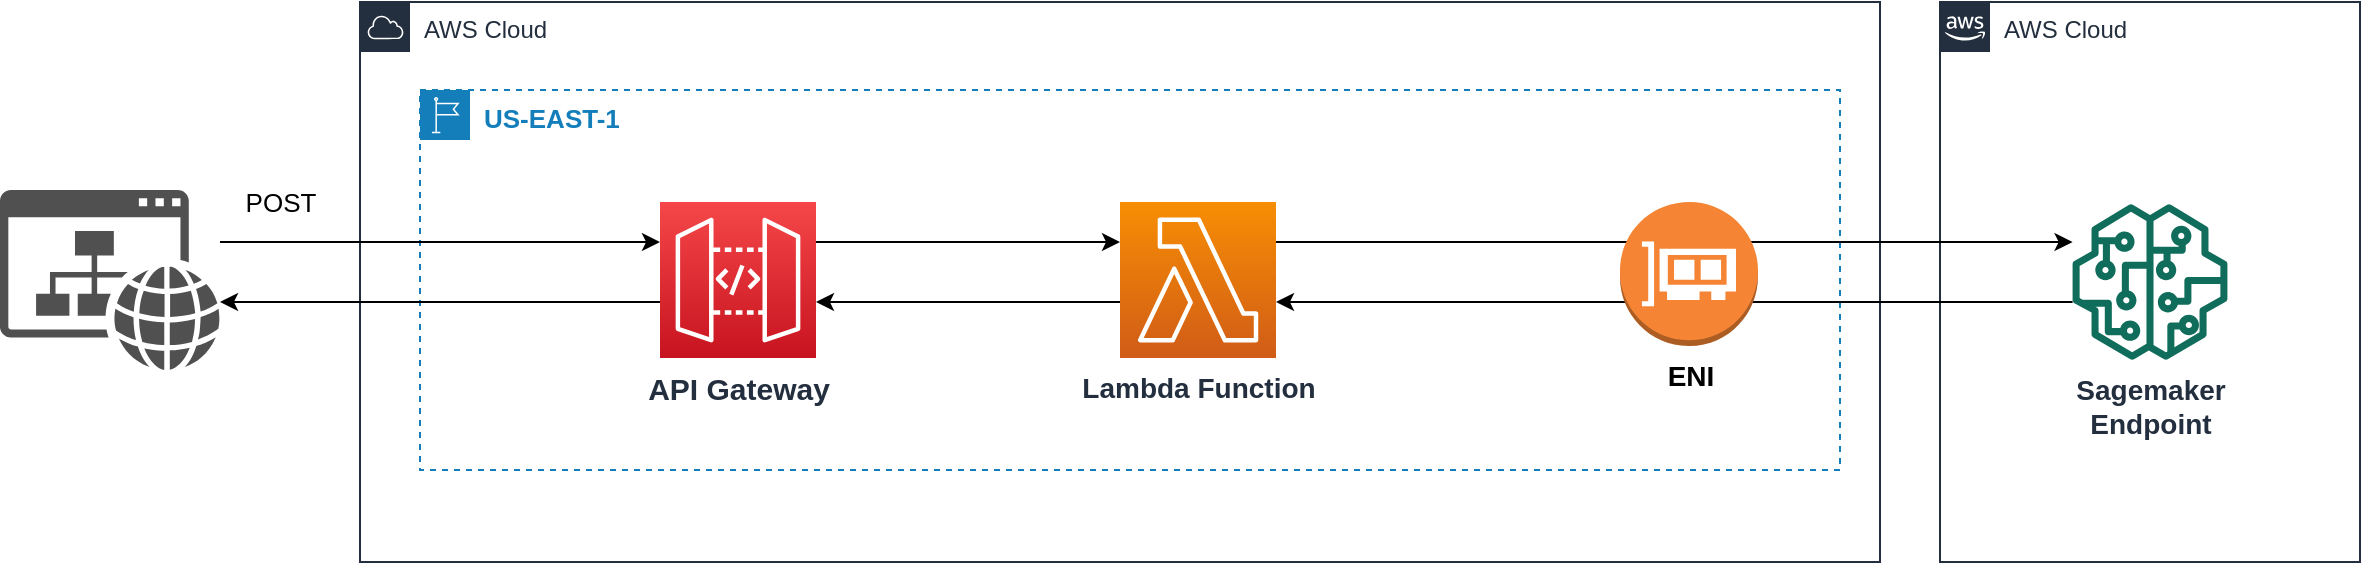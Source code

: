 <mxfile version="13.10.0" type="device"><diagram id="NQIOB8z1i2YdTSopxl7Y" name="Page-1"><mxGraphModel dx="1620" dy="733" grid="0" gridSize="10" guides="1" tooltips="1" connect="1" arrows="1" fold="1" page="0" pageScale="1" pageWidth="1169" pageHeight="827" math="0" shadow="0"><root><mxCell id="0"/><mxCell id="1" parent="0"/><mxCell id="r2OyKe0JfCUPESJ3lKcD-12" value="AWS Cloud" style="points=[[0,0],[0.25,0],[0.5,0],[0.75,0],[1,0],[1,0.25],[1,0.5],[1,0.75],[1,1],[0.75,1],[0.5,1],[0.25,1],[0,1],[0,0.75],[0,0.5],[0,0.25]];outlineConnect=0;gradientColor=none;html=1;whiteSpace=wrap;fontSize=12;fontStyle=0;shape=mxgraph.aws4.group;grIcon=mxgraph.aws4.group_aws_cloud_alt;strokeColor=#232F3E;fillColor=none;verticalAlign=top;align=left;spacingLeft=30;fontColor=#232F3E;dashed=0;" vertex="1" parent="1"><mxGeometry x="850" y="60" width="210" height="280" as="geometry"/></mxCell><mxCell id="r2OyKe0JfCUPESJ3lKcD-8" value="AWS Cloud" style="points=[[0,0],[0.25,0],[0.5,0],[0.75,0],[1,0],[1,0.25],[1,0.5],[1,0.75],[1,1],[0.75,1],[0.5,1],[0.25,1],[0,1],[0,0.75],[0,0.5],[0,0.25]];outlineConnect=0;gradientColor=none;html=1;whiteSpace=wrap;fontSize=12;fontStyle=0;shape=mxgraph.aws4.group;grIcon=mxgraph.aws4.group_aws_cloud;strokeColor=#232F3E;fillColor=none;verticalAlign=top;align=left;spacingLeft=30;fontColor=#232F3E;dashed=0;" vertex="1" parent="1"><mxGeometry x="60" y="60" width="760" height="280" as="geometry"/></mxCell><mxCell id="r2OyKe0JfCUPESJ3lKcD-9" value="US-EAST-1" style="points=[[0,0],[0.25,0],[0.5,0],[0.75,0],[1,0],[1,0.25],[1,0.5],[1,0.75],[1,1],[0.75,1],[0.5,1],[0.25,1],[0,1],[0,0.75],[0,0.5],[0,0.25]];outlineConnect=0;gradientColor=none;html=1;whiteSpace=wrap;fontSize=13;fontStyle=1;shape=mxgraph.aws4.group;grIcon=mxgraph.aws4.group_region;strokeColor=#147EBA;fillColor=none;verticalAlign=top;align=left;spacingLeft=30;fontColor=#147EBA;dashed=1;" vertex="1" parent="1"><mxGeometry x="90" y="104" width="710" height="190" as="geometry"/></mxCell><mxCell id="r2OyKe0JfCUPESJ3lKcD-4" style="edgeStyle=orthogonalEdgeStyle;rounded=0;orthogonalLoop=1;jettySize=auto;html=1;" edge="1" parent="1" source="r2OyKe0JfCUPESJ3lKcD-1" target="r2OyKe0JfCUPESJ3lKcD-2"><mxGeometry relative="1" as="geometry"><Array as="points"><mxPoint x="410" y="180"/><mxPoint x="410" y="180"/></Array></mxGeometry></mxCell><mxCell id="r2OyKe0JfCUPESJ3lKcD-15" style="edgeStyle=orthogonalEdgeStyle;rounded=0;orthogonalLoop=1;jettySize=auto;html=1;fontSize=13;" edge="1" parent="1" source="r2OyKe0JfCUPESJ3lKcD-1" target="r2OyKe0JfCUPESJ3lKcD-13"><mxGeometry relative="1" as="geometry"><Array as="points"><mxPoint x="30" y="210"/><mxPoint x="30" y="210"/></Array></mxGeometry></mxCell><mxCell id="r2OyKe0JfCUPESJ3lKcD-1" value="API Gateway" style="outlineConnect=0;fontColor=#232F3E;gradientColor=#F54749;gradientDirection=north;fillColor=#C7131F;strokeColor=#ffffff;dashed=0;verticalLabelPosition=bottom;verticalAlign=top;align=center;html=1;fontSize=15;fontStyle=1;aspect=fixed;shape=mxgraph.aws4.resourceIcon;resIcon=mxgraph.aws4.api_gateway;" vertex="1" parent="1"><mxGeometry x="210" y="160" width="78" height="78" as="geometry"/></mxCell><mxCell id="r2OyKe0JfCUPESJ3lKcD-5" style="edgeStyle=orthogonalEdgeStyle;rounded=0;orthogonalLoop=1;jettySize=auto;html=1;" edge="1" parent="1" source="r2OyKe0JfCUPESJ3lKcD-2" target="r2OyKe0JfCUPESJ3lKcD-3"><mxGeometry relative="1" as="geometry"><Array as="points"><mxPoint x="550" y="180"/><mxPoint x="550" y="180"/></Array></mxGeometry></mxCell><mxCell id="r2OyKe0JfCUPESJ3lKcD-7" style="edgeStyle=orthogonalEdgeStyle;rounded=0;orthogonalLoop=1;jettySize=auto;html=1;" edge="1" parent="1" source="r2OyKe0JfCUPESJ3lKcD-2" target="r2OyKe0JfCUPESJ3lKcD-1"><mxGeometry relative="1" as="geometry"><Array as="points"><mxPoint x="370" y="210"/><mxPoint x="370" y="210"/></Array></mxGeometry></mxCell><mxCell id="r2OyKe0JfCUPESJ3lKcD-2" value="Lambda Function" style="outlineConnect=0;fontColor=#232F3E;gradientColor=#F78E04;gradientDirection=north;fillColor=#D05C17;strokeColor=#ffffff;dashed=0;verticalLabelPosition=bottom;verticalAlign=top;align=center;html=1;fontSize=14;fontStyle=1;aspect=fixed;shape=mxgraph.aws4.resourceIcon;resIcon=mxgraph.aws4.lambda;" vertex="1" parent="1"><mxGeometry x="440" y="160" width="78" height="78" as="geometry"/></mxCell><mxCell id="r2OyKe0JfCUPESJ3lKcD-6" style="edgeStyle=orthogonalEdgeStyle;rounded=0;orthogonalLoop=1;jettySize=auto;html=1;" edge="1" parent="1" source="r2OyKe0JfCUPESJ3lKcD-3" target="r2OyKe0JfCUPESJ3lKcD-2"><mxGeometry relative="1" as="geometry"><Array as="points"><mxPoint x="610" y="210"/><mxPoint x="610" y="210"/></Array></mxGeometry></mxCell><mxCell id="r2OyKe0JfCUPESJ3lKcD-3" value="Sagemaker&lt;br style=&quot;font-size: 14px;&quot;&gt;Endpoint" style="outlineConnect=0;fontColor=#232F3E;gradientColor=none;fillColor=#116D5B;strokeColor=none;dashed=0;verticalLabelPosition=bottom;verticalAlign=top;align=center;html=1;fontSize=14;fontStyle=1;aspect=fixed;pointerEvents=1;shape=mxgraph.aws4.sagemaker_model;" vertex="1" parent="1"><mxGeometry x="916" y="161" width="78" height="78" as="geometry"/></mxCell><mxCell id="r2OyKe0JfCUPESJ3lKcD-10" value="ENI" style="outlineConnect=0;dashed=0;verticalLabelPosition=bottom;verticalAlign=top;align=center;html=1;shape=mxgraph.aws3.elastic_network_interface;fillColor=#F58534;gradientColor=none;fontStyle=1;fontSize=14;" vertex="1" parent="1"><mxGeometry x="690" y="160" width="69" height="72" as="geometry"/></mxCell><mxCell id="r2OyKe0JfCUPESJ3lKcD-14" value="POST" style="edgeStyle=orthogonalEdgeStyle;rounded=0;orthogonalLoop=1;jettySize=auto;html=1;fontSize=13;" edge="1" parent="1" source="r2OyKe0JfCUPESJ3lKcD-13" target="r2OyKe0JfCUPESJ3lKcD-1"><mxGeometry x="-0.727" y="20" relative="1" as="geometry"><Array as="points"><mxPoint x="80" y="180"/><mxPoint x="80" y="180"/></Array><mxPoint as="offset"/></mxGeometry></mxCell><mxCell id="r2OyKe0JfCUPESJ3lKcD-13" value="" style="pointerEvents=1;shadow=0;dashed=0;html=1;strokeColor=none;fillColor=#505050;labelPosition=center;verticalLabelPosition=bottom;verticalAlign=top;outlineConnect=0;align=center;shape=mxgraph.office.concepts.website;fontSize=13;" vertex="1" parent="1"><mxGeometry x="-120" y="154" width="110" height="90" as="geometry"/></mxCell></root></mxGraphModel></diagram></mxfile>